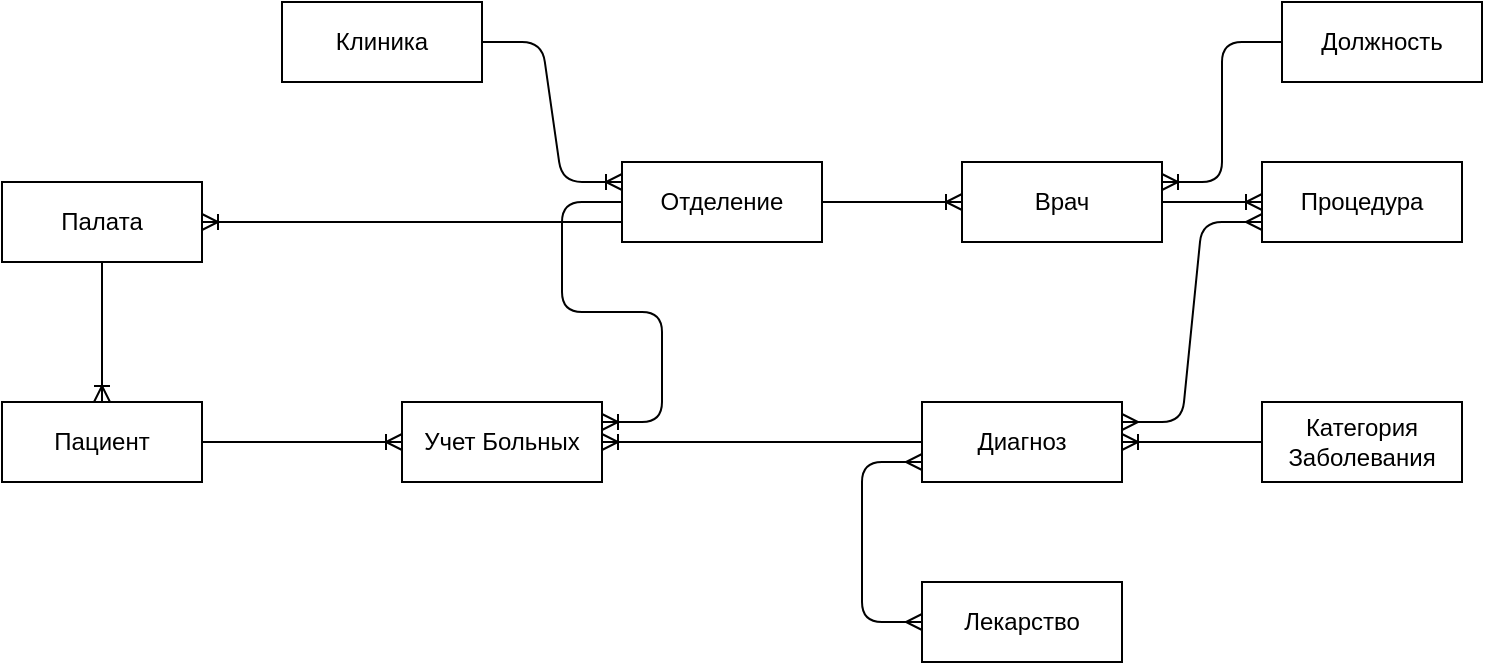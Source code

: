 <mxfile version="13.8.1" type="device"><diagram id="KGl9jdHtPOXuHUEx8Ezn" name="Page-1"><mxGraphModel dx="782" dy="446" grid="1" gridSize="10" guides="1" tooltips="1" connect="1" arrows="1" fold="1" page="1" pageScale="1" pageWidth="827" pageHeight="1169" math="0" shadow="0"><root><mxCell id="0"/><mxCell id="1" parent="0"/><mxCell id="agIDhyDfzBFPUnLfWY-s-19" value="Пациент" style="whiteSpace=wrap;html=1;align=center;" vertex="1" parent="1"><mxGeometry x="30" y="250" width="100" height="40" as="geometry"/></mxCell><mxCell id="agIDhyDfzBFPUnLfWY-s-20" value="Учет Больных" style="whiteSpace=wrap;html=1;align=center;" vertex="1" parent="1"><mxGeometry x="230" y="250" width="100" height="40" as="geometry"/></mxCell><mxCell id="agIDhyDfzBFPUnLfWY-s-21" value="" style="edgeStyle=entityRelationEdgeStyle;fontSize=12;html=1;endArrow=ERoneToMany;exitX=1;exitY=0.5;exitDx=0;exitDy=0;entryX=0;entryY=0.5;entryDx=0;entryDy=0;" edge="1" parent="1" source="agIDhyDfzBFPUnLfWY-s-19" target="agIDhyDfzBFPUnLfWY-s-20"><mxGeometry width="100" height="100" relative="1" as="geometry"><mxPoint x="160" y="480" as="sourcePoint"/><mxPoint x="260" y="270" as="targetPoint"/></mxGeometry></mxCell><mxCell id="agIDhyDfzBFPUnLfWY-s-22" value="Отделение" style="whiteSpace=wrap;html=1;align=center;" vertex="1" parent="1"><mxGeometry x="340" y="130" width="100" height="40" as="geometry"/></mxCell><mxCell id="agIDhyDfzBFPUnLfWY-s-23" value="Диагноз" style="whiteSpace=wrap;html=1;align=center;" vertex="1" parent="1"><mxGeometry x="490" y="250" width="100" height="40" as="geometry"/></mxCell><mxCell id="agIDhyDfzBFPUnLfWY-s-24" value="Лекарство" style="whiteSpace=wrap;html=1;align=center;" vertex="1" parent="1"><mxGeometry x="490" y="340" width="100" height="40" as="geometry"/></mxCell><mxCell id="agIDhyDfzBFPUnLfWY-s-26" value="" style="edgeStyle=entityRelationEdgeStyle;fontSize=12;html=1;endArrow=ERoneToMany;exitX=0;exitY=0.5;exitDx=0;exitDy=0;entryX=1;entryY=0.25;entryDx=0;entryDy=0;" edge="1" parent="1" source="agIDhyDfzBFPUnLfWY-s-22" target="agIDhyDfzBFPUnLfWY-s-20"><mxGeometry width="100" height="100" relative="1" as="geometry"><mxPoint x="230" y="320" as="sourcePoint"/><mxPoint x="330" y="180" as="targetPoint"/></mxGeometry></mxCell><mxCell id="agIDhyDfzBFPUnLfWY-s-28" value="" style="edgeStyle=entityRelationEdgeStyle;fontSize=12;html=1;endArrow=ERoneToMany;entryX=1;entryY=0.5;entryDx=0;entryDy=0;exitX=0;exitY=0.5;exitDx=0;exitDy=0;" edge="1" parent="1" source="agIDhyDfzBFPUnLfWY-s-23" target="agIDhyDfzBFPUnLfWY-s-20"><mxGeometry width="100" height="100" relative="1" as="geometry"><mxPoint x="440" y="360" as="sourcePoint"/><mxPoint x="540" y="260" as="targetPoint"/></mxGeometry></mxCell><mxCell id="agIDhyDfzBFPUnLfWY-s-29" value="Категория Заболевания" style="whiteSpace=wrap;html=1;align=center;" vertex="1" parent="1"><mxGeometry x="660" y="250" width="100" height="40" as="geometry"/></mxCell><mxCell id="agIDhyDfzBFPUnLfWY-s-30" value="" style="edgeStyle=entityRelationEdgeStyle;fontSize=12;html=1;endArrow=ERoneToMany;exitX=0;exitY=0.5;exitDx=0;exitDy=0;entryX=1;entryY=0.5;entryDx=0;entryDy=0;" edge="1" parent="1" source="agIDhyDfzBFPUnLfWY-s-29" target="agIDhyDfzBFPUnLfWY-s-23"><mxGeometry width="100" height="100" relative="1" as="geometry"><mxPoint x="620" y="270" as="sourcePoint"/><mxPoint x="720" y="170" as="targetPoint"/></mxGeometry></mxCell><mxCell id="agIDhyDfzBFPUnLfWY-s-31" value="" style="edgeStyle=orthogonalEdgeStyle;fontSize=12;html=1;endArrow=ERmany;startArrow=ERmany;entryX=0;entryY=0.75;entryDx=0;entryDy=0;exitX=0;exitY=0.5;exitDx=0;exitDy=0;" edge="1" parent="1" source="agIDhyDfzBFPUnLfWY-s-24" target="agIDhyDfzBFPUnLfWY-s-23"><mxGeometry width="100" height="100" relative="1" as="geometry"><mxPoint x="440" y="540" as="sourcePoint"/><mxPoint x="540" y="440" as="targetPoint"/><Array as="points"><mxPoint x="460" y="360"/><mxPoint x="460" y="280"/></Array></mxGeometry></mxCell><mxCell id="agIDhyDfzBFPUnLfWY-s-32" value="Процедура" style="whiteSpace=wrap;html=1;align=center;" vertex="1" parent="1"><mxGeometry x="660" y="130" width="100" height="40" as="geometry"/></mxCell><mxCell id="agIDhyDfzBFPUnLfWY-s-33" value="" style="edgeStyle=entityRelationEdgeStyle;fontSize=12;html=1;endArrow=ERmany;startArrow=ERmany;exitX=1;exitY=0.25;exitDx=0;exitDy=0;" edge="1" parent="1" source="agIDhyDfzBFPUnLfWY-s-23"><mxGeometry width="100" height="100" relative="1" as="geometry"><mxPoint x="560" y="550" as="sourcePoint"/><mxPoint x="660" y="160" as="targetPoint"/></mxGeometry></mxCell><mxCell id="agIDhyDfzBFPUnLfWY-s-34" value="Врач" style="whiteSpace=wrap;html=1;align=center;" vertex="1" parent="1"><mxGeometry x="510" y="130" width="100" height="40" as="geometry"/></mxCell><mxCell id="agIDhyDfzBFPUnLfWY-s-36" value="" style="edgeStyle=entityRelationEdgeStyle;fontSize=12;html=1;endArrow=ERoneToMany;exitX=1;exitY=0.5;exitDx=0;exitDy=0;entryX=0;entryY=0.5;entryDx=0;entryDy=0;" edge="1" parent="1" source="agIDhyDfzBFPUnLfWY-s-22" target="agIDhyDfzBFPUnLfWY-s-34"><mxGeometry width="100" height="100" relative="1" as="geometry"><mxPoint x="350" y="280" as="sourcePoint"/><mxPoint x="450" y="180" as="targetPoint"/></mxGeometry></mxCell><mxCell id="agIDhyDfzBFPUnLfWY-s-37" value="Должность" style="whiteSpace=wrap;html=1;align=center;" vertex="1" parent="1"><mxGeometry x="670" y="50" width="100" height="40" as="geometry"/></mxCell><mxCell id="agIDhyDfzBFPUnLfWY-s-38" value="" style="edgeStyle=entityRelationEdgeStyle;fontSize=12;html=1;endArrow=ERoneToMany;entryX=1;entryY=0.25;entryDx=0;entryDy=0;exitX=0;exitY=0.5;exitDx=0;exitDy=0;" edge="1" parent="1" source="agIDhyDfzBFPUnLfWY-s-37" target="agIDhyDfzBFPUnLfWY-s-34"><mxGeometry width="100" height="100" relative="1" as="geometry"><mxPoint x="530" y="100" as="sourcePoint"/><mxPoint x="470" y="10" as="targetPoint"/></mxGeometry></mxCell><mxCell id="agIDhyDfzBFPUnLfWY-s-39" value="" style="edgeStyle=entityRelationEdgeStyle;fontSize=12;html=1;endArrow=ERoneToMany;entryX=0;entryY=0.5;entryDx=0;entryDy=0;" edge="1" parent="1" target="agIDhyDfzBFPUnLfWY-s-32"><mxGeometry width="100" height="100" relative="1" as="geometry"><mxPoint x="610" y="150" as="sourcePoint"/><mxPoint x="570" y="50" as="targetPoint"/></mxGeometry></mxCell><mxCell id="agIDhyDfzBFPUnLfWY-s-40" value="Клиника" style="whiteSpace=wrap;html=1;align=center;" vertex="1" parent="1"><mxGeometry x="170" y="50" width="100" height="40" as="geometry"/></mxCell><mxCell id="agIDhyDfzBFPUnLfWY-s-41" value="" style="edgeStyle=entityRelationEdgeStyle;fontSize=12;html=1;endArrow=ERoneToMany;exitX=1;exitY=0.5;exitDx=0;exitDy=0;entryX=0;entryY=0.25;entryDx=0;entryDy=0;" edge="1" parent="1" source="agIDhyDfzBFPUnLfWY-s-40" target="agIDhyDfzBFPUnLfWY-s-22"><mxGeometry width="100" height="100" relative="1" as="geometry"><mxPoint x="370" y="80" as="sourcePoint"/><mxPoint x="450" y="180" as="targetPoint"/></mxGeometry></mxCell><mxCell id="agIDhyDfzBFPUnLfWY-s-42" value="Палата" style="whiteSpace=wrap;html=1;align=center;" vertex="1" parent="1"><mxGeometry x="30" y="140" width="100" height="40" as="geometry"/></mxCell><mxCell id="agIDhyDfzBFPUnLfWY-s-43" value="" style="edgeStyle=entityRelationEdgeStyle;fontSize=12;html=1;endArrow=ERoneToMany;entryX=1;entryY=0.5;entryDx=0;entryDy=0;exitX=0;exitY=0.75;exitDx=0;exitDy=0;" edge="1" parent="1" source="agIDhyDfzBFPUnLfWY-s-22" target="agIDhyDfzBFPUnLfWY-s-42"><mxGeometry width="100" height="100" relative="1" as="geometry"><mxPoint x="170" y="240" as="sourcePoint"/><mxPoint x="270" y="150" as="targetPoint"/></mxGeometry></mxCell><mxCell id="agIDhyDfzBFPUnLfWY-s-44" value="" style="edgeStyle=orthogonalEdgeStyle;fontSize=12;html=1;endArrow=ERoneToMany;exitX=0.5;exitY=1;exitDx=0;exitDy=0;entryX=0.5;entryY=0;entryDx=0;entryDy=0;curved=1;" edge="1" parent="1" source="agIDhyDfzBFPUnLfWY-s-42" target="agIDhyDfzBFPUnLfWY-s-19"><mxGeometry width="100" height="100" relative="1" as="geometry"><mxPoint x="340" y="280" as="sourcePoint"/><mxPoint x="440" y="180" as="targetPoint"/></mxGeometry></mxCell></root></mxGraphModel></diagram></mxfile>